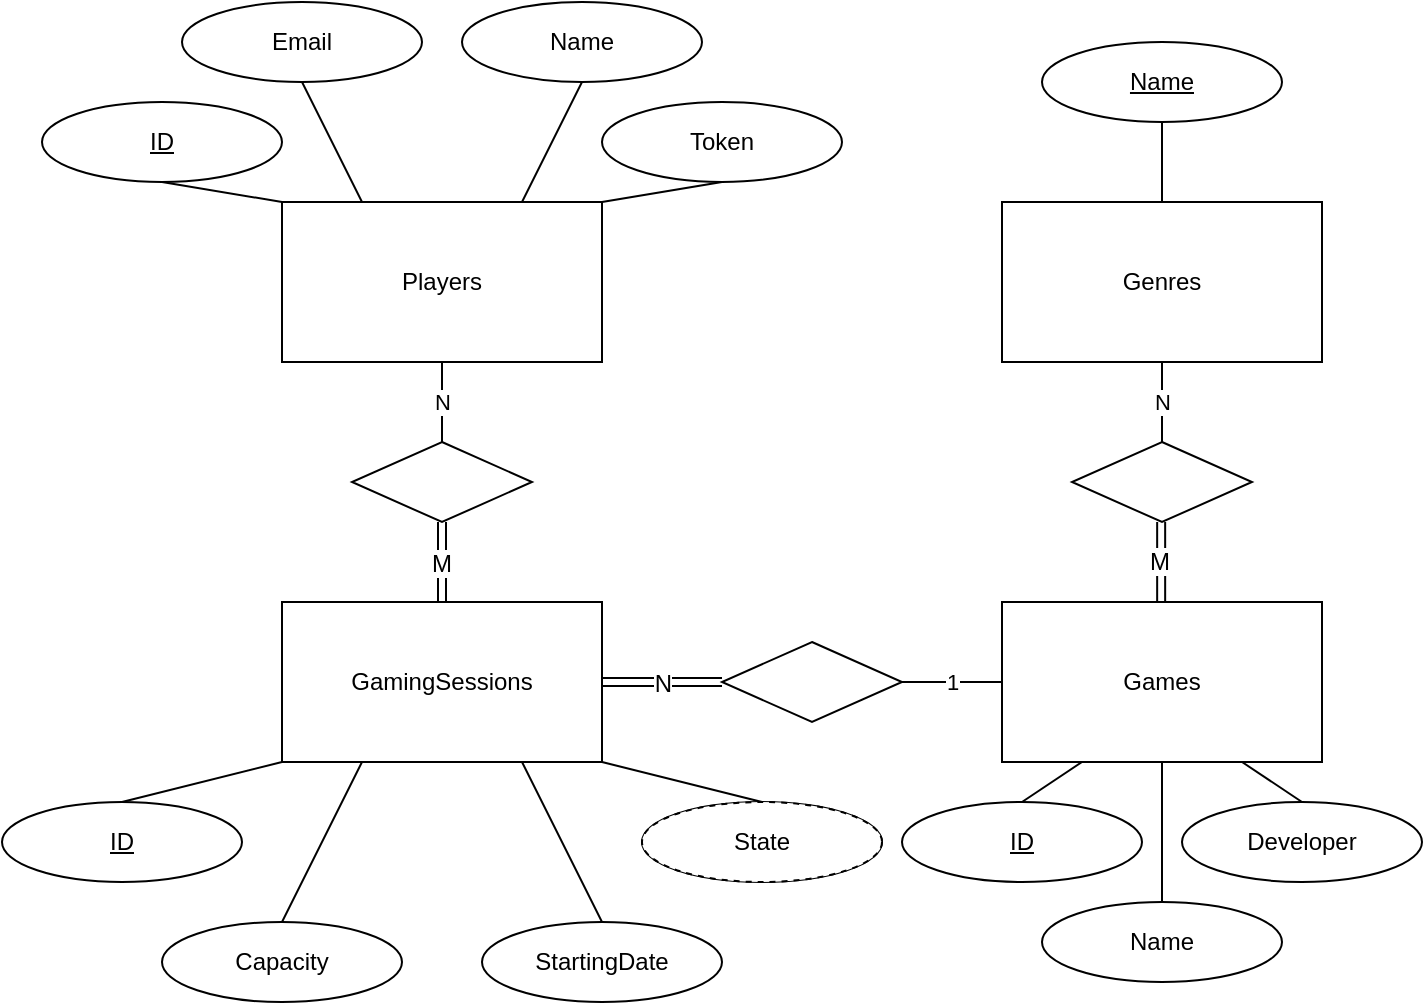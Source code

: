 <mxfile version="21.2.1" type="device">
  <diagram name="Página-1" id="z324TEOrU-183ulHGksf">
    <mxGraphModel dx="563" dy="279" grid="0" gridSize="10" guides="1" tooltips="1" connect="1" arrows="1" fold="1" page="0" pageScale="1" pageWidth="827" pageHeight="1169" math="0" shadow="0">
      <root>
        <mxCell id="0" />
        <mxCell id="1" parent="0" />
        <mxCell id="6Yoo9tXCnkD-jUMWkpFX-2" value="Players" style="rounded=0;whiteSpace=wrap;html=1;" vertex="1" parent="1">
          <mxGeometry x="160" y="160" width="160" height="80" as="geometry" />
        </mxCell>
        <mxCell id="6Yoo9tXCnkD-jUMWkpFX-3" value="GamingSessions" style="rounded=0;whiteSpace=wrap;html=1;" vertex="1" parent="1">
          <mxGeometry x="160" y="360" width="160" height="80" as="geometry" />
        </mxCell>
        <mxCell id="6Yoo9tXCnkD-jUMWkpFX-4" value="Games" style="rounded=0;whiteSpace=wrap;html=1;" vertex="1" parent="1">
          <mxGeometry x="520" y="360" width="160" height="80" as="geometry" />
        </mxCell>
        <mxCell id="6Yoo9tXCnkD-jUMWkpFX-6" value="Genres" style="rounded=0;whiteSpace=wrap;html=1;" vertex="1" parent="1">
          <mxGeometry x="520" y="160" width="160" height="80" as="geometry" />
        </mxCell>
        <mxCell id="6Yoo9tXCnkD-jUMWkpFX-7" value="" style="rhombus;whiteSpace=wrap;html=1;" vertex="1" parent="1">
          <mxGeometry x="195" y="280" width="90" height="40" as="geometry" />
        </mxCell>
        <mxCell id="6Yoo9tXCnkD-jUMWkpFX-8" value="" style="rhombus;whiteSpace=wrap;html=1;" vertex="1" parent="1">
          <mxGeometry x="380" y="380" width="90" height="40" as="geometry" />
        </mxCell>
        <mxCell id="6Yoo9tXCnkD-jUMWkpFX-9" value="" style="rhombus;whiteSpace=wrap;html=1;" vertex="1" parent="1">
          <mxGeometry x="555" y="280" width="90" height="40" as="geometry" />
        </mxCell>
        <mxCell id="6Yoo9tXCnkD-jUMWkpFX-10" value="N" style="endArrow=none;html=1;rounded=0;exitX=0.5;exitY=0;exitDx=0;exitDy=0;entryX=0.5;entryY=1;entryDx=0;entryDy=0;" edge="1" parent="1" source="6Yoo9tXCnkD-jUMWkpFX-7" target="6Yoo9tXCnkD-jUMWkpFX-2">
          <mxGeometry width="50" height="50" relative="1" as="geometry">
            <mxPoint x="290" y="330" as="sourcePoint" />
            <mxPoint x="340" y="280" as="targetPoint" />
          </mxGeometry>
        </mxCell>
        <mxCell id="6Yoo9tXCnkD-jUMWkpFX-13" value="1" style="endArrow=none;html=1;rounded=0;exitX=1;exitY=0.5;exitDx=0;exitDy=0;entryX=0;entryY=0.5;entryDx=0;entryDy=0;" edge="1" parent="1" source="6Yoo9tXCnkD-jUMWkpFX-8" target="6Yoo9tXCnkD-jUMWkpFX-4">
          <mxGeometry width="50" height="50" relative="1" as="geometry">
            <mxPoint x="270" y="310" as="sourcePoint" />
            <mxPoint x="270" y="270" as="targetPoint" />
          </mxGeometry>
        </mxCell>
        <mxCell id="6Yoo9tXCnkD-jUMWkpFX-15" value="N" style="endArrow=none;html=1;rounded=0;exitX=0.5;exitY=0;exitDx=0;exitDy=0;entryX=0.5;entryY=1;entryDx=0;entryDy=0;" edge="1" parent="1" source="6Yoo9tXCnkD-jUMWkpFX-9" target="6Yoo9tXCnkD-jUMWkpFX-6">
          <mxGeometry width="50" height="50" relative="1" as="geometry">
            <mxPoint x="290" y="330" as="sourcePoint" />
            <mxPoint x="290" y="290" as="targetPoint" />
          </mxGeometry>
        </mxCell>
        <mxCell id="6Yoo9tXCnkD-jUMWkpFX-16" value="Email" style="ellipse;whiteSpace=wrap;html=1;" vertex="1" parent="1">
          <mxGeometry x="110" y="60" width="120" height="40" as="geometry" />
        </mxCell>
        <mxCell id="6Yoo9tXCnkD-jUMWkpFX-18" value="&lt;u&gt;ID&lt;/u&gt;" style="ellipse;whiteSpace=wrap;html=1;" vertex="1" parent="1">
          <mxGeometry x="40" y="110" width="120" height="40" as="geometry" />
        </mxCell>
        <mxCell id="6Yoo9tXCnkD-jUMWkpFX-19" value="Token" style="ellipse;whiteSpace=wrap;html=1;" vertex="1" parent="1">
          <mxGeometry x="320" y="110" width="120" height="40" as="geometry" />
        </mxCell>
        <mxCell id="6Yoo9tXCnkD-jUMWkpFX-20" value="Name" style="ellipse;whiteSpace=wrap;html=1;" vertex="1" parent="1">
          <mxGeometry x="250" y="60" width="120" height="40" as="geometry" />
        </mxCell>
        <mxCell id="6Yoo9tXCnkD-jUMWkpFX-21" value="" style="endArrow=none;html=1;rounded=0;exitX=0.5;exitY=1;exitDx=0;exitDy=0;entryX=0.75;entryY=0;entryDx=0;entryDy=0;" edge="1" parent="1" source="6Yoo9tXCnkD-jUMWkpFX-20" target="6Yoo9tXCnkD-jUMWkpFX-2">
          <mxGeometry width="50" height="50" relative="1" as="geometry">
            <mxPoint x="430" y="240" as="sourcePoint" />
            <mxPoint x="480" y="190" as="targetPoint" />
          </mxGeometry>
        </mxCell>
        <mxCell id="6Yoo9tXCnkD-jUMWkpFX-22" value="" style="endArrow=none;html=1;rounded=0;exitX=0.5;exitY=1;exitDx=0;exitDy=0;entryX=0.25;entryY=0;entryDx=0;entryDy=0;" edge="1" parent="1" source="6Yoo9tXCnkD-jUMWkpFX-16" target="6Yoo9tXCnkD-jUMWkpFX-2">
          <mxGeometry width="50" height="50" relative="1" as="geometry">
            <mxPoint x="320" y="110" as="sourcePoint" />
            <mxPoint x="250" y="170" as="targetPoint" />
          </mxGeometry>
        </mxCell>
        <mxCell id="6Yoo9tXCnkD-jUMWkpFX-23" value="" style="endArrow=none;html=1;rounded=0;exitX=0.5;exitY=1;exitDx=0;exitDy=0;entryX=1;entryY=0;entryDx=0;entryDy=0;" edge="1" parent="1" source="6Yoo9tXCnkD-jUMWkpFX-19" target="6Yoo9tXCnkD-jUMWkpFX-2">
          <mxGeometry width="50" height="50" relative="1" as="geometry">
            <mxPoint x="320" y="110" as="sourcePoint" />
            <mxPoint x="250" y="170" as="targetPoint" />
          </mxGeometry>
        </mxCell>
        <mxCell id="6Yoo9tXCnkD-jUMWkpFX-24" value="" style="endArrow=none;html=1;rounded=0;exitX=0;exitY=0;exitDx=0;exitDy=0;entryX=0.5;entryY=1;entryDx=0;entryDy=0;" edge="1" parent="1" source="6Yoo9tXCnkD-jUMWkpFX-2" target="6Yoo9tXCnkD-jUMWkpFX-18">
          <mxGeometry width="50" height="50" relative="1" as="geometry">
            <mxPoint x="330" y="120" as="sourcePoint" />
            <mxPoint x="260" y="180" as="targetPoint" />
          </mxGeometry>
        </mxCell>
        <mxCell id="6Yoo9tXCnkD-jUMWkpFX-25" value="Capacity" style="ellipse;whiteSpace=wrap;html=1;" vertex="1" parent="1">
          <mxGeometry x="100" y="520" width="120" height="40" as="geometry" />
        </mxCell>
        <mxCell id="6Yoo9tXCnkD-jUMWkpFX-26" value="StartingDate" style="ellipse;whiteSpace=wrap;html=1;" vertex="1" parent="1">
          <mxGeometry x="260" y="520" width="120" height="40" as="geometry" />
        </mxCell>
        <mxCell id="6Yoo9tXCnkD-jUMWkpFX-27" value="&lt;u&gt;ID&lt;/u&gt;" style="ellipse;whiteSpace=wrap;html=1;" vertex="1" parent="1">
          <mxGeometry x="20" y="460" width="120" height="40" as="geometry" />
        </mxCell>
        <mxCell id="6Yoo9tXCnkD-jUMWkpFX-28" value="State" style="ellipse;whiteSpace=wrap;html=1;" vertex="1" parent="1">
          <mxGeometry x="340" y="460" width="120" height="40" as="geometry" />
        </mxCell>
        <mxCell id="6Yoo9tXCnkD-jUMWkpFX-29" value="" style="endArrow=none;html=1;rounded=0;exitX=0;exitY=1;exitDx=0;exitDy=0;entryX=0.5;entryY=0;entryDx=0;entryDy=0;" edge="1" parent="1" source="6Yoo9tXCnkD-jUMWkpFX-3" target="6Yoo9tXCnkD-jUMWkpFX-27">
          <mxGeometry width="50" height="50" relative="1" as="geometry">
            <mxPoint x="170" y="170" as="sourcePoint" />
            <mxPoint x="110" y="160" as="targetPoint" />
          </mxGeometry>
        </mxCell>
        <mxCell id="6Yoo9tXCnkD-jUMWkpFX-30" value="" style="endArrow=none;html=1;rounded=0;exitX=0.25;exitY=1;exitDx=0;exitDy=0;entryX=0.5;entryY=0;entryDx=0;entryDy=0;" edge="1" parent="1" source="6Yoo9tXCnkD-jUMWkpFX-3" target="6Yoo9tXCnkD-jUMWkpFX-25">
          <mxGeometry width="50" height="50" relative="1" as="geometry">
            <mxPoint x="170" y="450" as="sourcePoint" />
            <mxPoint x="90" y="470" as="targetPoint" />
          </mxGeometry>
        </mxCell>
        <mxCell id="6Yoo9tXCnkD-jUMWkpFX-31" value="" style="endArrow=none;html=1;rounded=0;exitX=0.75;exitY=1;exitDx=0;exitDy=0;entryX=0.5;entryY=0;entryDx=0;entryDy=0;" edge="1" parent="1" source="6Yoo9tXCnkD-jUMWkpFX-3" target="6Yoo9tXCnkD-jUMWkpFX-26">
          <mxGeometry width="50" height="50" relative="1" as="geometry">
            <mxPoint x="180" y="460" as="sourcePoint" />
            <mxPoint x="100" y="480" as="targetPoint" />
          </mxGeometry>
        </mxCell>
        <mxCell id="6Yoo9tXCnkD-jUMWkpFX-32" value="" style="endArrow=none;html=1;rounded=0;exitX=0.5;exitY=0;exitDx=0;exitDy=0;entryX=1;entryY=1;entryDx=0;entryDy=0;" edge="1" parent="1" source="6Yoo9tXCnkD-jUMWkpFX-28" target="6Yoo9tXCnkD-jUMWkpFX-3">
          <mxGeometry width="50" height="50" relative="1" as="geometry">
            <mxPoint x="190" y="470" as="sourcePoint" />
            <mxPoint x="110" y="490" as="targetPoint" />
          </mxGeometry>
        </mxCell>
        <mxCell id="6Yoo9tXCnkD-jUMWkpFX-33" value="Name" style="ellipse;whiteSpace=wrap;html=1;" vertex="1" parent="1">
          <mxGeometry x="540" y="510" width="120" height="40" as="geometry" />
        </mxCell>
        <mxCell id="6Yoo9tXCnkD-jUMWkpFX-34" value="&lt;u&gt;ID&lt;/u&gt;" style="ellipse;whiteSpace=wrap;html=1;" vertex="1" parent="1">
          <mxGeometry x="470" y="460" width="120" height="40" as="geometry" />
        </mxCell>
        <mxCell id="6Yoo9tXCnkD-jUMWkpFX-35" value="Developer" style="ellipse;whiteSpace=wrap;html=1;" vertex="1" parent="1">
          <mxGeometry x="610" y="460" width="120" height="40" as="geometry" />
        </mxCell>
        <mxCell id="6Yoo9tXCnkD-jUMWkpFX-36" value="&lt;u&gt;Name&lt;/u&gt;" style="ellipse;whiteSpace=wrap;html=1;" vertex="1" parent="1">
          <mxGeometry x="540" y="80" width="120" height="40" as="geometry" />
        </mxCell>
        <mxCell id="6Yoo9tXCnkD-jUMWkpFX-37" value="" style="endArrow=none;html=1;rounded=0;exitX=0.5;exitY=0;exitDx=0;exitDy=0;entryX=0.25;entryY=1;entryDx=0;entryDy=0;" edge="1" parent="1" source="6Yoo9tXCnkD-jUMWkpFX-34" target="6Yoo9tXCnkD-jUMWkpFX-4">
          <mxGeometry width="50" height="50" relative="1" as="geometry">
            <mxPoint x="570" y="320" as="sourcePoint" />
            <mxPoint x="620" y="270" as="targetPoint" />
          </mxGeometry>
        </mxCell>
        <mxCell id="6Yoo9tXCnkD-jUMWkpFX-38" value="" style="endArrow=none;html=1;rounded=0;exitX=0.5;exitY=0;exitDx=0;exitDy=0;entryX=0.75;entryY=1;entryDx=0;entryDy=0;" edge="1" parent="1" source="6Yoo9tXCnkD-jUMWkpFX-35" target="6Yoo9tXCnkD-jUMWkpFX-4">
          <mxGeometry width="50" height="50" relative="1" as="geometry">
            <mxPoint x="540" y="470" as="sourcePoint" />
            <mxPoint x="570" y="450" as="targetPoint" />
          </mxGeometry>
        </mxCell>
        <mxCell id="6Yoo9tXCnkD-jUMWkpFX-39" value="" style="endArrow=none;html=1;rounded=0;exitX=0.5;exitY=0;exitDx=0;exitDy=0;entryX=0.5;entryY=1;entryDx=0;entryDy=0;" edge="1" parent="1" source="6Yoo9tXCnkD-jUMWkpFX-33" target="6Yoo9tXCnkD-jUMWkpFX-4">
          <mxGeometry width="50" height="50" relative="1" as="geometry">
            <mxPoint x="550" y="480" as="sourcePoint" />
            <mxPoint x="580" y="460" as="targetPoint" />
          </mxGeometry>
        </mxCell>
        <mxCell id="6Yoo9tXCnkD-jUMWkpFX-40" value="" style="endArrow=none;html=1;rounded=0;entryX=0.5;entryY=1;entryDx=0;entryDy=0;" edge="1" parent="1" source="6Yoo9tXCnkD-jUMWkpFX-6" target="6Yoo9tXCnkD-jUMWkpFX-36">
          <mxGeometry width="50" height="50" relative="1" as="geometry">
            <mxPoint x="560" y="490" as="sourcePoint" />
            <mxPoint x="590" y="470" as="targetPoint" />
          </mxGeometry>
        </mxCell>
        <mxCell id="6Yoo9tXCnkD-jUMWkpFX-41" value="State" style="ellipse;whiteSpace=wrap;html=1;align=center;dashed=1;" vertex="1" parent="1">
          <mxGeometry x="340" y="460" width="120" height="40" as="geometry" />
        </mxCell>
        <mxCell id="6Yoo9tXCnkD-jUMWkpFX-42" value="" style="shape=link;html=1;rounded=0;exitX=0.5;exitY=1;exitDx=0;exitDy=0;" edge="1" parent="1" source="6Yoo9tXCnkD-jUMWkpFX-7">
          <mxGeometry relative="1" as="geometry">
            <mxPoint x="240" y="330" as="sourcePoint" />
            <mxPoint x="240" y="360" as="targetPoint" />
          </mxGeometry>
        </mxCell>
        <mxCell id="6Yoo9tXCnkD-jUMWkpFX-43" value="M" style="resizable=0;html=1;whiteSpace=wrap;align=right;verticalAlign=bottom;labelBackgroundColor=default;" connectable="0" vertex="1" parent="6Yoo9tXCnkD-jUMWkpFX-42">
          <mxGeometry x="1" relative="1" as="geometry">
            <mxPoint x="6" y="-11" as="offset" />
          </mxGeometry>
        </mxCell>
        <mxCell id="6Yoo9tXCnkD-jUMWkpFX-44" value="" style="shape=link;html=1;rounded=0;entryX=1;entryY=0.5;entryDx=0;entryDy=0;exitX=0;exitY=0.5;exitDx=0;exitDy=0;" edge="1" parent="1" source="6Yoo9tXCnkD-jUMWkpFX-8" target="6Yoo9tXCnkD-jUMWkpFX-3">
          <mxGeometry relative="1" as="geometry">
            <mxPoint x="240" y="390" as="sourcePoint" />
            <mxPoint x="400" y="390" as="targetPoint" />
          </mxGeometry>
        </mxCell>
        <mxCell id="6Yoo9tXCnkD-jUMWkpFX-45" value="N" style="resizable=0;html=1;whiteSpace=wrap;align=right;verticalAlign=bottom;labelBackgroundColor=default;" connectable="0" vertex="1" parent="6Yoo9tXCnkD-jUMWkpFX-44">
          <mxGeometry x="1" relative="1" as="geometry">
            <mxPoint x="36" y="9" as="offset" />
          </mxGeometry>
        </mxCell>
        <mxCell id="6Yoo9tXCnkD-jUMWkpFX-48" value="" style="shape=link;html=1;rounded=0;exitX=0.5;exitY=1;exitDx=0;exitDy=0;" edge="1" parent="1">
          <mxGeometry relative="1" as="geometry">
            <mxPoint x="599.58" y="320" as="sourcePoint" />
            <mxPoint x="599.58" y="360" as="targetPoint" />
          </mxGeometry>
        </mxCell>
        <mxCell id="6Yoo9tXCnkD-jUMWkpFX-49" value="M" style="resizable=0;html=1;whiteSpace=wrap;align=right;verticalAlign=bottom;labelBackgroundColor=default;" connectable="0" vertex="1" parent="6Yoo9tXCnkD-jUMWkpFX-48">
          <mxGeometry x="1" relative="1" as="geometry">
            <mxPoint x="6" y="-12" as="offset" />
          </mxGeometry>
        </mxCell>
      </root>
    </mxGraphModel>
  </diagram>
</mxfile>
